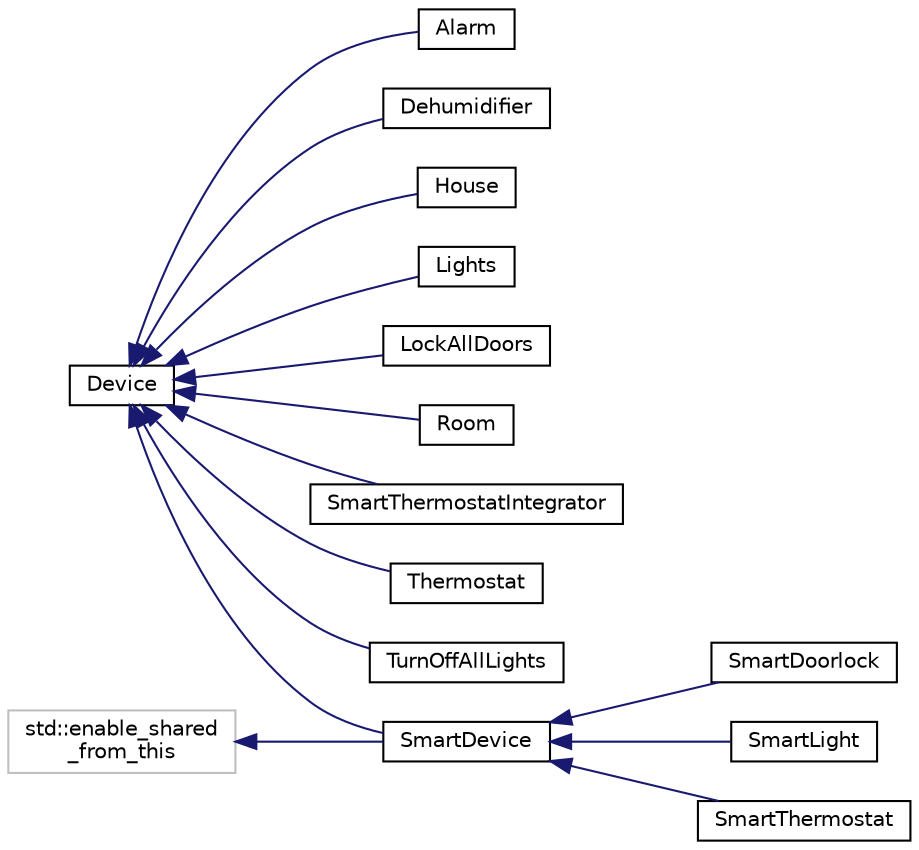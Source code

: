 digraph "Graphical Class Hierarchy"
{
 // LATEX_PDF_SIZE
  edge [fontname="Helvetica",fontsize="10",labelfontname="Helvetica",labelfontsize="10"];
  node [fontname="Helvetica",fontsize="10",shape=record];
  rankdir="LR";
  Node0 [label="Device",height=0.2,width=0.4,color="black", fillcolor="white", style="filled",URL="$classDevice.html",tooltip="Abstract base class for all devices in the composite structure."];
  Node0 -> Node1 [dir="back",color="midnightblue",fontsize="10",style="solid",fontname="Helvetica"];
  Node1 [label="Alarm",height=0.2,width=0.4,color="black", fillcolor="white", style="filled",URL="$classAlarm.html",tooltip=" "];
  Node0 -> Node2 [dir="back",color="midnightblue",fontsize="10",style="solid",fontname="Helvetica"];
  Node2 [label="Dehumidifier",height=0.2,width=0.4,color="black", fillcolor="white", style="filled",URL="$classDehumidifier.html",tooltip=" "];
  Node0 -> Node3 [dir="back",color="midnightblue",fontsize="10",style="solid",fontname="Helvetica"];
  Node3 [label="House",height=0.2,width=0.4,color="black", fillcolor="white", style="filled",URL="$classHouse.html",tooltip="Represents a composite of rooms in a smart house."];
  Node0 -> Node4 [dir="back",color="midnightblue",fontsize="10",style="solid",fontname="Helvetica"];
  Node4 [label="Lights",height=0.2,width=0.4,color="black", fillcolor="white", style="filled",URL="$classLights.html",tooltip=" "];
  Node0 -> Node5 [dir="back",color="midnightblue",fontsize="10",style="solid",fontname="Helvetica"];
  Node5 [label="LockAllDoors",height=0.2,width=0.4,color="black", fillcolor="white", style="filled",URL="$classLockAllDoors.html",tooltip=" "];
  Node0 -> Node6 [dir="back",color="midnightblue",fontsize="10",style="solid",fontname="Helvetica"];
  Node6 [label="Room",height=0.2,width=0.4,color="black", fillcolor="white", style="filled",URL="$classRoom.html",tooltip="Composite class representing a room containing smart devices."];
  Node0 -> Node7 [dir="back",color="midnightblue",fontsize="10",style="solid",fontname="Helvetica"];
  Node7 [label="SmartDevice",height=0.2,width=0.4,color="black", fillcolor="white", style="filled",URL="$classSmartDevice.html",tooltip="Context class in the State Pattern that represents a smart device."];
  Node7 -> Node8 [dir="back",color="midnightblue",fontsize="10",style="solid",fontname="Helvetica"];
  Node8 [label="SmartDoorlock",height=0.2,width=0.4,color="black", fillcolor="white", style="filled",URL="$classSmartDoorlock.html",tooltip="A concrete class representing a smart door lock device."];
  Node7 -> Node9 [dir="back",color="midnightblue",fontsize="10",style="solid",fontname="Helvetica"];
  Node9 [label="SmartLight",height=0.2,width=0.4,color="black", fillcolor="white", style="filled",URL="$classSmartLight.html",tooltip="A concrete class representing a smart light device."];
  Node7 -> Node10 [dir="back",color="midnightblue",fontsize="10",style="solid",fontname="Helvetica"];
  Node10 [label="SmartThermostat",height=0.2,width=0.4,color="black", fillcolor="white", style="filled",URL="$classSmartThermostat.html",tooltip="A concrete class representing a smart thermostat device."];
  Node0 -> Node11 [dir="back",color="midnightblue",fontsize="10",style="solid",fontname="Helvetica"];
  Node11 [label="SmartThermostatIntegrator",height=0.2,width=0.4,color="black", fillcolor="white", style="filled",URL="$classSmartThermostatIntegrator.html",tooltip="Integrates a legacy thermostat into the smart home system."];
  Node0 -> Node12 [dir="back",color="midnightblue",fontsize="10",style="solid",fontname="Helvetica"];
  Node12 [label="Thermostat",height=0.2,width=0.4,color="black", fillcolor="white", style="filled",URL="$classThermostat.html",tooltip="Concrete Observer and Device class representing a thermostat in the system."];
  Node0 -> Node13 [dir="back",color="midnightblue",fontsize="10",style="solid",fontname="Helvetica"];
  Node13 [label="TurnOffAllLights",height=0.2,width=0.4,color="black", fillcolor="white", style="filled",URL="$classTurnOffAllLights.html",tooltip=" "];
  Node34 [label="std::enable_shared\l_from_this",height=0.2,width=0.4,color="grey75", fillcolor="white", style="filled",tooltip=" "];
  Node34 -> Node7 [dir="back",color="midnightblue",fontsize="10",style="solid",fontname="Helvetica"];
}
